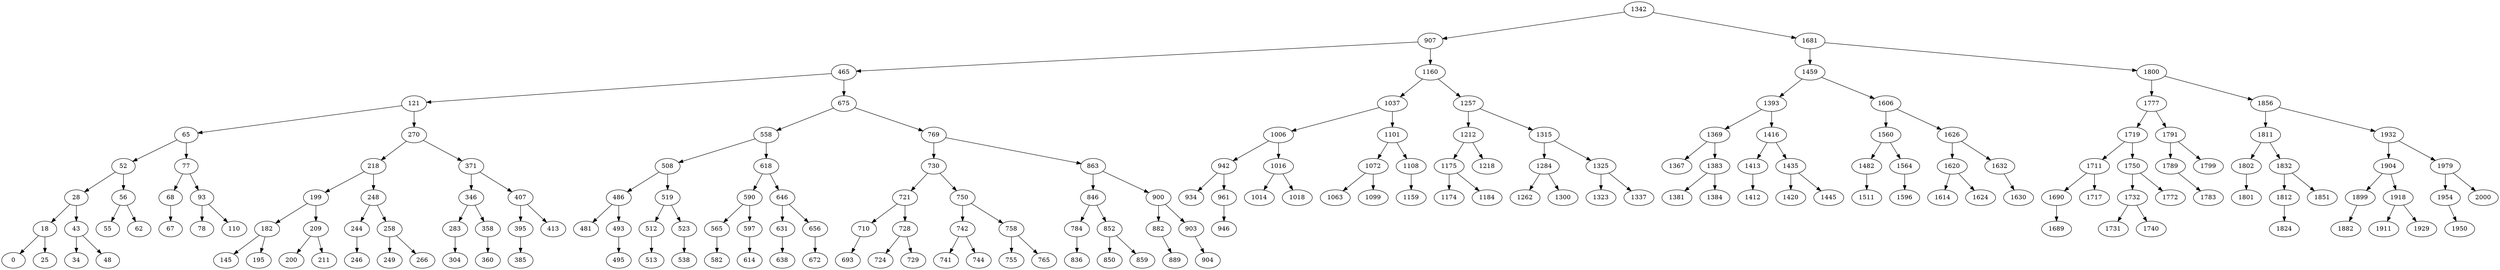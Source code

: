 digraph AVLBaum
{
1342 -> 907;
1342 -> 1681;
907 -> 465;
907 -> 1160;
465 -> 121;
465 -> 675;
121 -> 65;
121 -> 270;
65 -> 52;
65 -> 77;
52 -> 28;
52 -> 56;
28 -> 18;
28 -> 43;
18 -> 0;
18 -> 25;
43 -> 34;
43 -> 48;
56 -> 55;
56 -> 62;
77 -> 68;
77 -> 93;
68 -> 67;
93 -> 78;
93 -> 110;
270 -> 218;
270 -> 371;
218 -> 199;
218 -> 248;
199 -> 182;
199 -> 209;
182 -> 145;
182 -> 195;
209 -> 200;
209 -> 211;
248 -> 244;
248 -> 258;
244 -> 246;
258 -> 249;
258 -> 266;
371 -> 346;
371 -> 407;
346 -> 283;
346 -> 358;
283 -> 304;
358 -> 360;
407 -> 395;
407 -> 413;
395 -> 385;
675 -> 558;
675 -> 769;
558 -> 508;
558 -> 618;
508 -> 486;
508 -> 519;
486 -> 481;
486 -> 493;
493 -> 495;
519 -> 512;
519 -> 523;
512 -> 513;
523 -> 538;
618 -> 590;
618 -> 646;
590 -> 565;
590 -> 597;
565 -> 582;
597 -> 614;
646 -> 631;
646 -> 656;
631 -> 638;
656 -> 672;
769 -> 730;
769 -> 863;
730 -> 721;
730 -> 750;
721 -> 710;
721 -> 728;
710 -> 693;
728 -> 724;
728 -> 729;
750 -> 742;
750 -> 758;
742 -> 741;
742 -> 744;
758 -> 755;
758 -> 765;
863 -> 846;
863 -> 900;
846 -> 784;
846 -> 852;
784 -> 836;
852 -> 850;
852 -> 859;
900 -> 882;
900 -> 903;
882 -> 889;
903 -> 904;
1160 -> 1037;
1160 -> 1257;
1037 -> 1006;
1037 -> 1101;
1006 -> 942;
1006 -> 1016;
942 -> 934;
942 -> 961;
961 -> 946;
1016 -> 1014;
1016 -> 1018;
1101 -> 1072;
1101 -> 1108;
1072 -> 1063;
1072 -> 1099;
1108 -> 1159;
1257 -> 1212;
1257 -> 1315;
1212 -> 1175;
1212 -> 1218;
1175 -> 1174;
1175 -> 1184;
1315 -> 1284;
1315 -> 1325;
1284 -> 1262;
1284 -> 1300;
1325 -> 1323;
1325 -> 1337;
1681 -> 1459;
1681 -> 1800;
1459 -> 1393;
1459 -> 1606;
1393 -> 1369;
1393 -> 1416;
1369 -> 1367;
1369 -> 1383;
1383 -> 1381;
1383 -> 1384;
1416 -> 1413;
1416 -> 1435;
1413 -> 1412;
1435 -> 1420;
1435 -> 1445;
1606 -> 1560;
1606 -> 1626;
1560 -> 1482;
1560 -> 1564;
1482 -> 1511;
1564 -> 1596;
1626 -> 1620;
1626 -> 1632;
1620 -> 1614;
1620 -> 1624;
1632 -> 1630;
1800 -> 1777;
1800 -> 1856;
1777 -> 1719;
1777 -> 1791;
1719 -> 1711;
1719 -> 1750;
1711 -> 1690;
1711 -> 1717;
1690 -> 1689;
1750 -> 1732;
1750 -> 1772;
1732 -> 1731;
1732 -> 1740;
1791 -> 1789;
1791 -> 1799;
1789 -> 1783;
1856 -> 1811;
1856 -> 1932;
1811 -> 1802;
1811 -> 1832;
1802 -> 1801;
1832 -> 1812;
1832 -> 1851;
1812 -> 1824;
1932 -> 1904;
1932 -> 1979;
1904 -> 1899;
1904 -> 1918;
1899 -> 1882;
1918 -> 1911;
1918 -> 1929;
1979 -> 1954;
1979 -> 2000;
1954 -> 1950;
}
